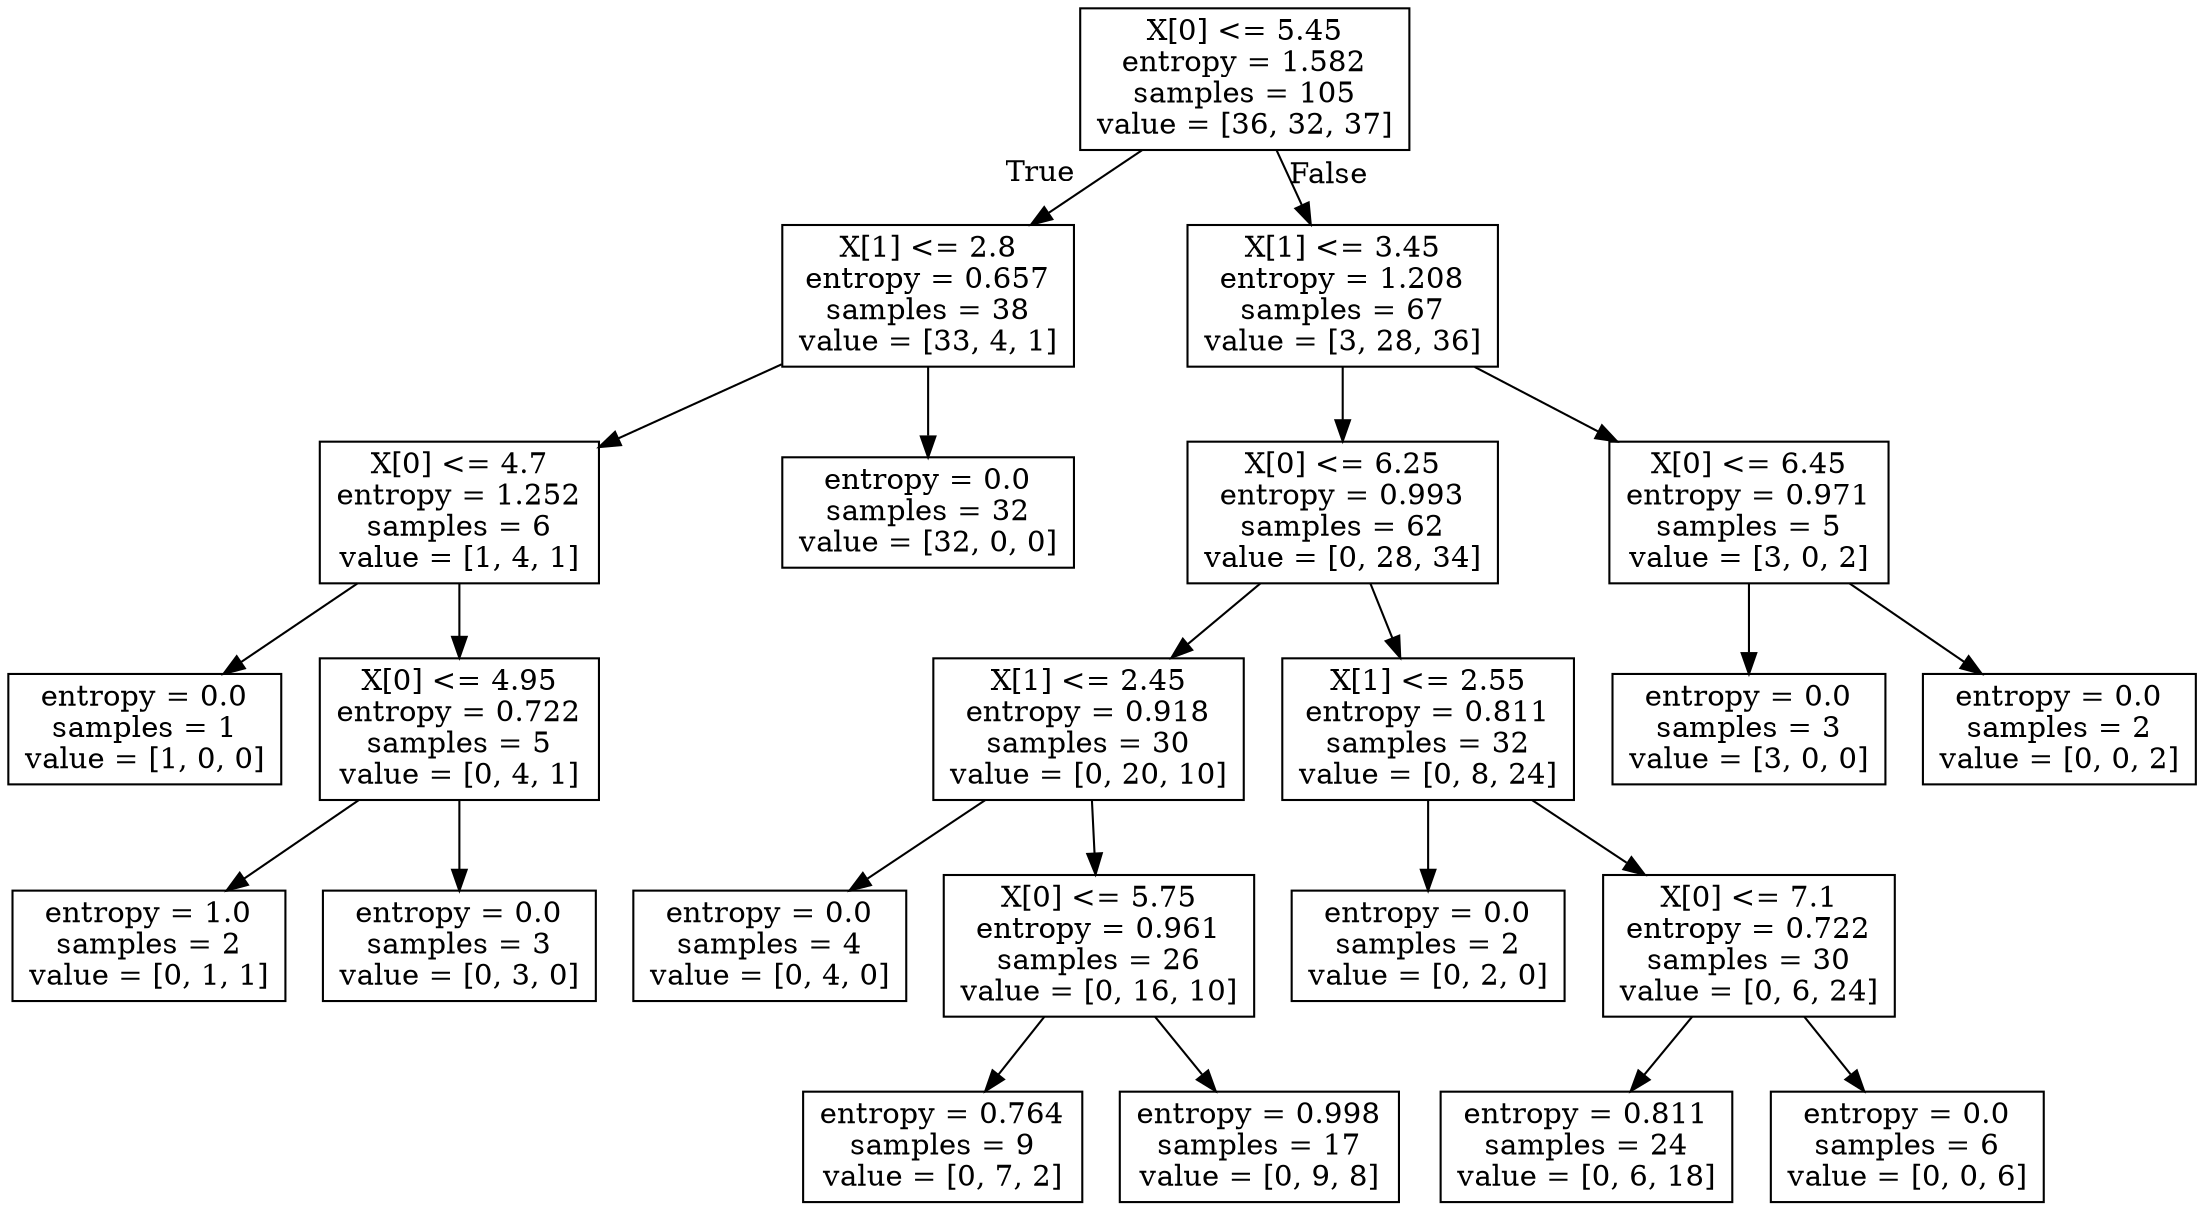 digraph Tree {
node [shape=box] ;
0 [label="X[0] <= 5.45\nentropy = 1.582\nsamples = 105\nvalue = [36, 32, 37]"] ;
1 [label="X[1] <= 2.8\nentropy = 0.657\nsamples = 38\nvalue = [33, 4, 1]"] ;
0 -> 1 [labeldistance=2.5, labelangle=45, headlabel="True"] ;
2 [label="X[0] <= 4.7\nentropy = 1.252\nsamples = 6\nvalue = [1, 4, 1]"] ;
1 -> 2 ;
3 [label="entropy = 0.0\nsamples = 1\nvalue = [1, 0, 0]"] ;
2 -> 3 ;
4 [label="X[0] <= 4.95\nentropy = 0.722\nsamples = 5\nvalue = [0, 4, 1]"] ;
2 -> 4 ;
5 [label="entropy = 1.0\nsamples = 2\nvalue = [0, 1, 1]"] ;
4 -> 5 ;
6 [label="entropy = 0.0\nsamples = 3\nvalue = [0, 3, 0]"] ;
4 -> 6 ;
7 [label="entropy = 0.0\nsamples = 32\nvalue = [32, 0, 0]"] ;
1 -> 7 ;
8 [label="X[1] <= 3.45\nentropy = 1.208\nsamples = 67\nvalue = [3, 28, 36]"] ;
0 -> 8 [labeldistance=2.5, labelangle=-45, headlabel="False"] ;
9 [label="X[0] <= 6.25\nentropy = 0.993\nsamples = 62\nvalue = [0, 28, 34]"] ;
8 -> 9 ;
10 [label="X[1] <= 2.45\nentropy = 0.918\nsamples = 30\nvalue = [0, 20, 10]"] ;
9 -> 10 ;
11 [label="entropy = 0.0\nsamples = 4\nvalue = [0, 4, 0]"] ;
10 -> 11 ;
12 [label="X[0] <= 5.75\nentropy = 0.961\nsamples = 26\nvalue = [0, 16, 10]"] ;
10 -> 12 ;
13 [label="entropy = 0.764\nsamples = 9\nvalue = [0, 7, 2]"] ;
12 -> 13 ;
14 [label="entropy = 0.998\nsamples = 17\nvalue = [0, 9, 8]"] ;
12 -> 14 ;
15 [label="X[1] <= 2.55\nentropy = 0.811\nsamples = 32\nvalue = [0, 8, 24]"] ;
9 -> 15 ;
16 [label="entropy = 0.0\nsamples = 2\nvalue = [0, 2, 0]"] ;
15 -> 16 ;
17 [label="X[0] <= 7.1\nentropy = 0.722\nsamples = 30\nvalue = [0, 6, 24]"] ;
15 -> 17 ;
18 [label="entropy = 0.811\nsamples = 24\nvalue = [0, 6, 18]"] ;
17 -> 18 ;
19 [label="entropy = 0.0\nsamples = 6\nvalue = [0, 0, 6]"] ;
17 -> 19 ;
20 [label="X[0] <= 6.45\nentropy = 0.971\nsamples = 5\nvalue = [3, 0, 2]"] ;
8 -> 20 ;
21 [label="entropy = 0.0\nsamples = 3\nvalue = [3, 0, 0]"] ;
20 -> 21 ;
22 [label="entropy = 0.0\nsamples = 2\nvalue = [0, 0, 2]"] ;
20 -> 22 ;
}